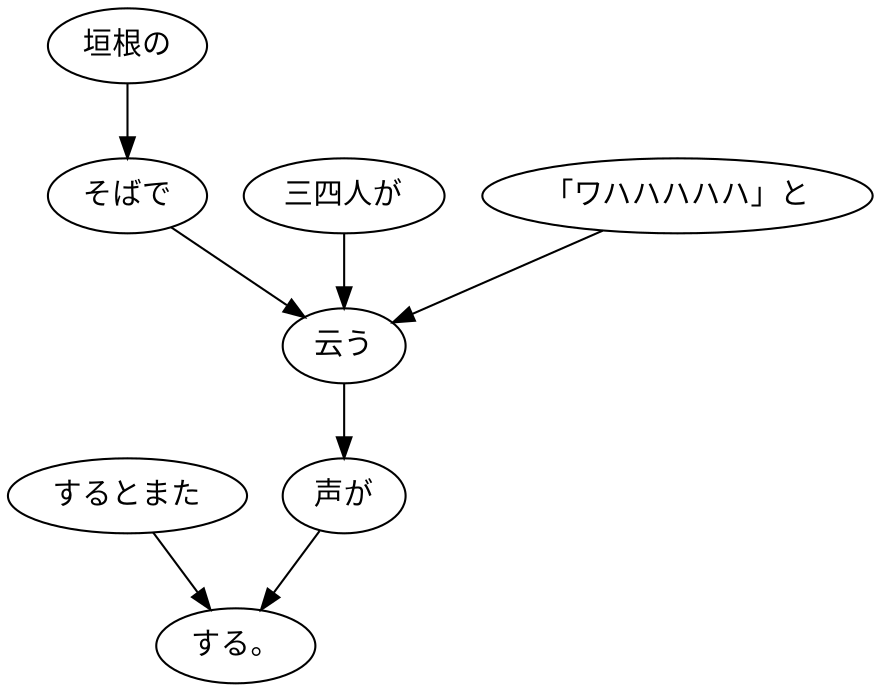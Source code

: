 digraph graph2031 {
	node0 [label="するとまた"];
	node1 [label="垣根の"];
	node2 [label="そばで"];
	node3 [label="三四人が"];
	node4 [label="「ワハハハハハ」と"];
	node5 [label="云う"];
	node6 [label="声が"];
	node7 [label="する。"];
	node0 -> node7;
	node1 -> node2;
	node2 -> node5;
	node3 -> node5;
	node4 -> node5;
	node5 -> node6;
	node6 -> node7;
}
